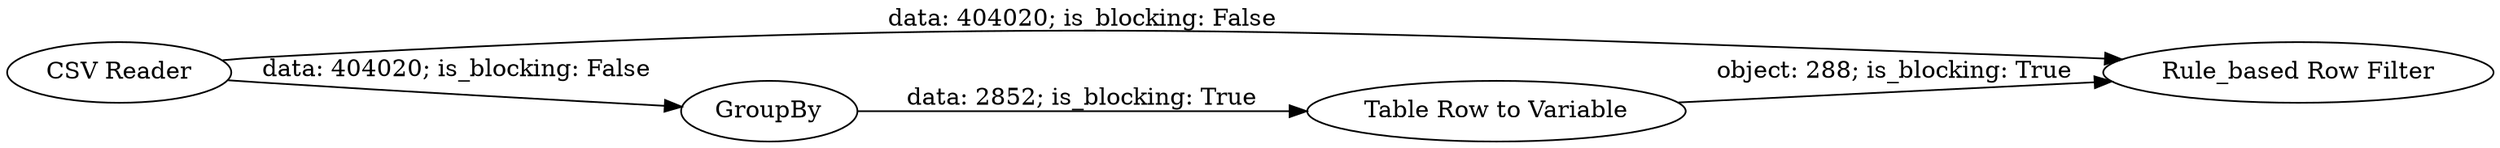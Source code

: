 digraph {
	"7997046763696048170_1" [label="CSV Reader"]
	"7997046763696048170_3" [label="Table Row to Variable"]
	"7997046763696048170_4" [label="Rule_based Row Filter"]
	"7997046763696048170_2" [label=GroupBy]
	"7997046763696048170_1" -> "7997046763696048170_4" [label="data: 404020; is_blocking: False"]
	"7997046763696048170_3" -> "7997046763696048170_4" [label="object: 288; is_blocking: True"]
	"7997046763696048170_1" -> "7997046763696048170_2" [label="data: 404020; is_blocking: False"]
	"7997046763696048170_2" -> "7997046763696048170_3" [label="data: 2852; is_blocking: True"]
	rankdir=LR
}
